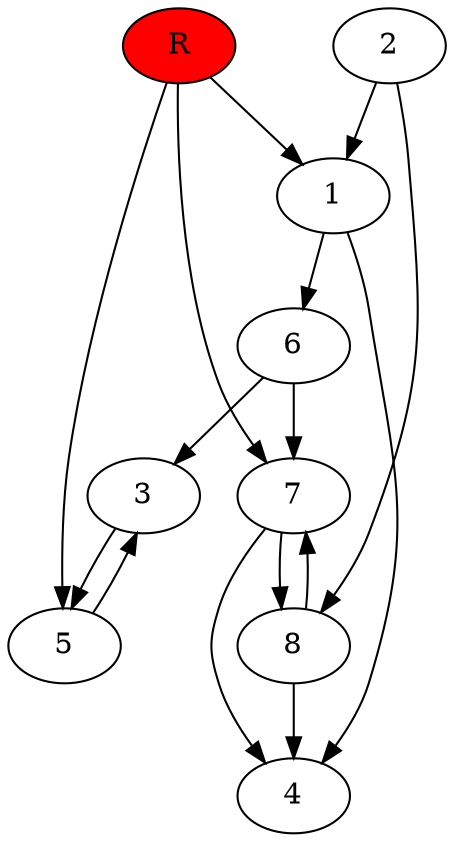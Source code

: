 digraph prb10792 {
	1
	2
	3
	4
	5
	6
	7
	8
	R [fillcolor="#ff0000" style=filled]
	1 -> 4
	1 -> 6
	2 -> 1
	2 -> 8
	3 -> 5
	5 -> 3
	6 -> 3
	6 -> 7
	7 -> 4
	7 -> 8
	8 -> 4
	8 -> 7
	R -> 1
	R -> 5
	R -> 7
}
